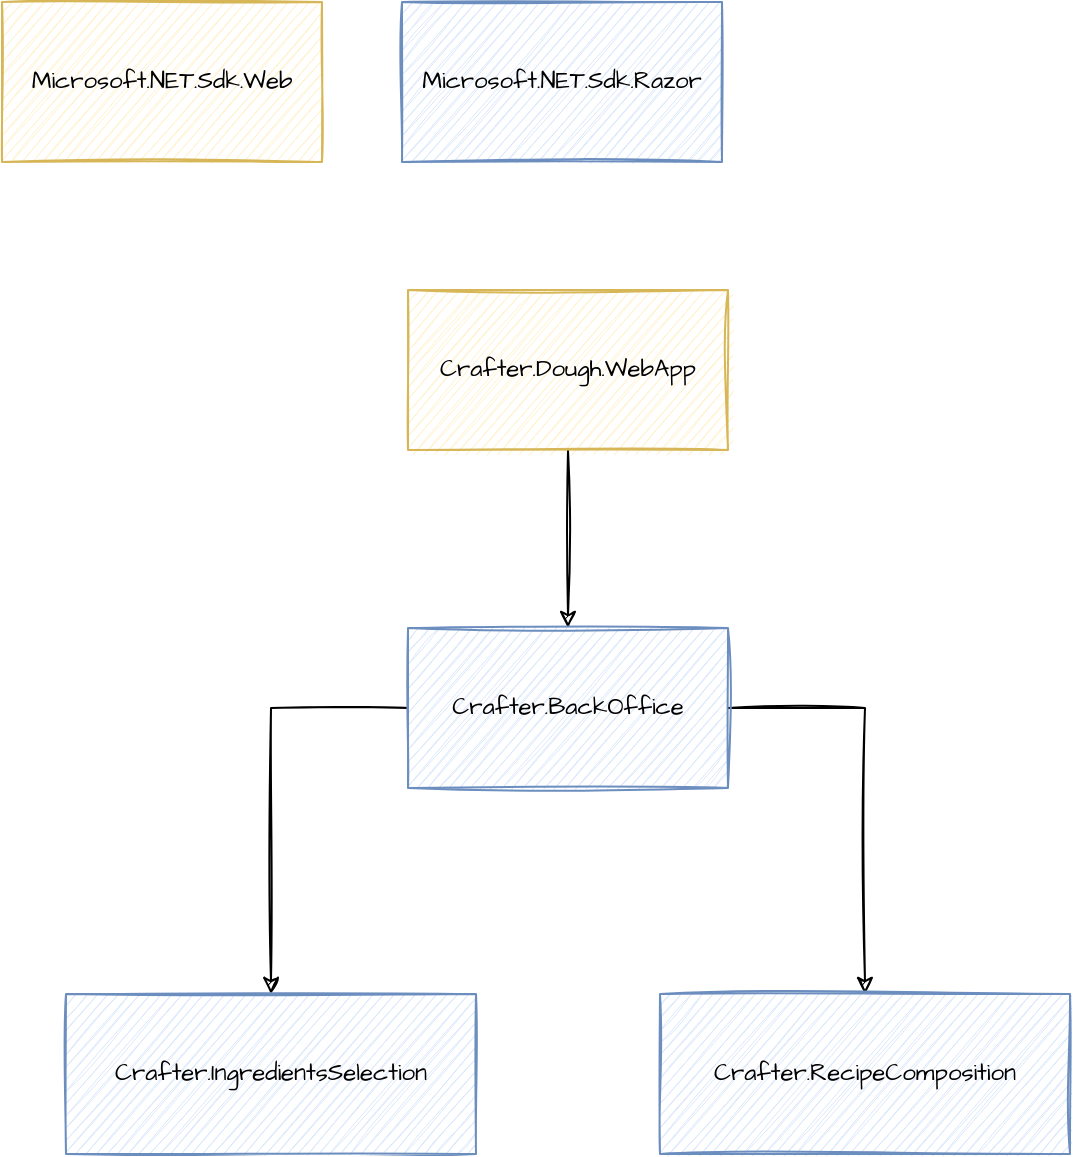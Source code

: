 <mxfile version="17.2.4" type="device" pages="2"><diagram id="psWvcgjcNdmrp0b4IXCs" name="linker"><mxGraphModel dx="1443" dy="772" grid="0" gridSize="10" guides="1" tooltips="1" connect="1" arrows="1" fold="1" page="0" pageScale="1" pageWidth="850" pageHeight="1100" math="0" shadow="0"><root><mxCell id="0"/><mxCell id="1" parent="0"/><mxCell id="Ipg5Xg3HR9tNLhsogd4H-1" style="edgeStyle=orthogonalEdgeStyle;rounded=0;orthogonalLoop=1;jettySize=auto;html=1;exitX=0.5;exitY=1;exitDx=0;exitDy=0;entryX=0.5;entryY=0;entryDx=0;entryDy=0;sketch=1;" parent="1" source="dbI0t7xs8SCvtLe5EpPf-1" target="dbI0t7xs8SCvtLe5EpPf-2" edge="1"><mxGeometry relative="1" as="geometry"/></mxCell><mxCell id="dbI0t7xs8SCvtLe5EpPf-1" value="Crafter.Dough.WebApp" style="rounded=0;whiteSpace=wrap;html=1;hachureGap=4;sketch=1;fontFamily=Architects Daughter;fontSource=https%3A%2F%2Ffonts.googleapis.com%2Fcss%3Ffamily%3DArchitects%2BDaughter;fillColor=#fff2cc;strokeColor=#d6b656;" parent="1" vertex="1"><mxGeometry x="87" y="161" width="160" height="80" as="geometry"/></mxCell><mxCell id="Ipg5Xg3HR9tNLhsogd4H-3" style="edgeStyle=orthogonalEdgeStyle;rounded=0;sketch=1;orthogonalLoop=1;jettySize=auto;html=1;exitX=0;exitY=0.5;exitDx=0;exitDy=0;" parent="1" source="dbI0t7xs8SCvtLe5EpPf-2" target="dbI0t7xs8SCvtLe5EpPf-3" edge="1"><mxGeometry relative="1" as="geometry"/></mxCell><mxCell id="Ipg5Xg3HR9tNLhsogd4H-4" style="edgeStyle=orthogonalEdgeStyle;rounded=0;sketch=1;orthogonalLoop=1;jettySize=auto;html=1;exitX=1;exitY=0.5;exitDx=0;exitDy=0;" parent="1" source="dbI0t7xs8SCvtLe5EpPf-2" target="dbI0t7xs8SCvtLe5EpPf-4" edge="1"><mxGeometry relative="1" as="geometry"/></mxCell><mxCell id="dbI0t7xs8SCvtLe5EpPf-2" value="Crafter.BackOffice" style="rounded=0;whiteSpace=wrap;html=1;hachureGap=4;sketch=1;fontFamily=Architects Daughter;fontSource=https%3A%2F%2Ffonts.googleapis.com%2Fcss%3Ffamily%3DArchitects%2BDaughter;fillColor=#dae8fc;strokeColor=#6c8ebf;glass=0;shadow=0;" parent="1" vertex="1"><mxGeometry x="87" y="330" width="160" height="80" as="geometry"/></mxCell><mxCell id="dbI0t7xs8SCvtLe5EpPf-3" value="Crafter.IngredientsSelection" style="rounded=0;whiteSpace=wrap;html=1;hachureGap=4;sketch=1;fontFamily=Architects Daughter;fontSource=https%3A%2F%2Ffonts.googleapis.com%2Fcss%3Ffamily%3DArchitects%2BDaughter;fillColor=#dae8fc;strokeColor=#6c8ebf;" parent="1" vertex="1"><mxGeometry x="-84" y="513" width="205" height="80" as="geometry"/></mxCell><mxCell id="dbI0t7xs8SCvtLe5EpPf-4" value="Crafter.RecipeComposition" style="rounded=0;whiteSpace=wrap;html=1;hachureGap=4;sketch=1;fontFamily=Architects Daughter;fontSource=https%3A%2F%2Ffonts.googleapis.com%2Fcss%3Ffamily%3DArchitects%2BDaughter;fillColor=#dae8fc;strokeColor=#6c8ebf;" parent="1" vertex="1"><mxGeometry x="213" y="513" width="205" height="80" as="geometry"/></mxCell><mxCell id="5PFZ1auO58U7dOS0DBPC-1" value="Microsoft.NET.Sdk.Razor" style="rounded=0;whiteSpace=wrap;html=1;hachureGap=4;sketch=1;fontFamily=Architects Daughter;fontSource=https%3A%2F%2Ffonts.googleapis.com%2Fcss%3Ffamily%3DArchitects%2BDaughter;fillColor=#dae8fc;strokeColor=#6c8ebf;glass=0;shadow=0;" vertex="1" parent="1"><mxGeometry x="84" y="17" width="160" height="80" as="geometry"/></mxCell><mxCell id="5PFZ1auO58U7dOS0DBPC-2" value="Microsoft.NET.Sdk.Web" style="rounded=0;whiteSpace=wrap;html=1;hachureGap=4;sketch=1;fontFamily=Architects Daughter;fontSource=https%3A%2F%2Ffonts.googleapis.com%2Fcss%3Ffamily%3DArchitects%2BDaughter;fillColor=#fff2cc;strokeColor=#d6b656;" vertex="1" parent="1"><mxGeometry x="-116" y="17" width="160" height="80" as="geometry"/></mxCell></root></mxGraphModel></diagram><diagram id="OZakn0x6Hv_ENZXlbbE5" name="routing"><mxGraphModel dx="1517" dy="827" grid="1" gridSize="10" guides="1" tooltips="1" connect="1" arrows="1" fold="1" page="0" pageScale="1" pageWidth="850" pageHeight="1100" math="0" shadow="0"><root><mxCell id="0"/><mxCell id="1" parent="0"/><mxCell id="FyFyQuz289O-HnbFIijT-1" value="Controller" style="rounded=0;whiteSpace=wrap;html=1;sketch=1;fillColor=#dae8fc;strokeColor=#6c8ebf;fontFamily=Architects Daughter;fontSource=https%3A%2F%2Ffonts.googleapis.com%2Fcss%3Ffamily%3DArchitects%2BDaughter;" vertex="1" parent="1"><mxGeometry x="-47" y="22" width="120" height="60" as="geometry"/></mxCell><mxCell id="FyFyQuz289O-HnbFIijT-2" value="Page" style="rounded=0;whiteSpace=wrap;html=1;sketch=1;fillColor=#ffe6cc;strokeColor=#d79b00;fontFamily=Architects Daughter;fontSource=https%3A%2F%2Ffonts.googleapis.com%2Fcss%3Ffamily%3DArchitects%2BDaughter;" vertex="1" parent="1"><mxGeometry x="123" y="22" width="120" height="60" as="geometry"/></mxCell><mxCell id="FyFyQuz289O-HnbFIijT-3" value="Router" style="rounded=0;whiteSpace=wrap;html=1;sketch=1;fillColor=#f8cecc;strokeColor=#b85450;fontFamily=Architects Daughter;fontSource=https%3A%2F%2Ffonts.googleapis.com%2Fcss%3Ffamily%3DArchitects%2BDaughter;" vertex="1" parent="1"><mxGeometry x="293" y="22" width="120" height="60" as="geometry"/></mxCell><mxCell id="FyFyQuz289O-HnbFIijT-4" value="Component" style="rounded=0;whiteSpace=wrap;html=1;sketch=1;fillColor=#d5e8d4;strokeColor=#82b366;fontFamily=Architects Daughter;fontSource=https%3A%2F%2Ffonts.googleapis.com%2Fcss%3Ffamily%3DArchitects%2BDaughter;" vertex="1" parent="1"><mxGeometry x="463" y="22" width="120" height="60" as="geometry"/></mxCell><mxCell id="FyFyQuz289O-HnbFIijT-6" value="Crafter.Dough.WebApp" style="rounded=0;whiteSpace=wrap;html=1;sketch=1;fontFamily=Architects Daughter;fontSource=https%3A%2F%2Ffonts.googleapis.com%2Fcss%3Ffamily%3DArchitects%2BDaughter;fillColor=none;labelPosition=center;verticalLabelPosition=top;align=left;verticalAlign=bottom;dashed=1;" vertex="1" parent="1"><mxGeometry x="11" y="166" width="325" height="180" as="geometry"/></mxCell><mxCell id="FyFyQuz289O-HnbFIijT-5" value="Home" style="rounded=0;whiteSpace=wrap;html=1;sketch=1;fillColor=#dae8fc;strokeColor=#6c8ebf;fontFamily=Architects Daughter;fontSource=https%3A%2F%2Ffonts.googleapis.com%2Fcss%3Ffamily%3DArchitects%2BDaughter;" vertex="1" parent="1"><mxGeometry x="36" y="186" width="120" height="60" as="geometry"/></mxCell><mxCell id="FyFyQuz289O-HnbFIijT-33" style="edgeStyle=orthogonalEdgeStyle;rounded=0;sketch=1;orthogonalLoop=1;jettySize=auto;html=1;exitX=1;exitY=0.5;exitDx=0;exitDy=0;entryX=0;entryY=0.25;entryDx=0;entryDy=0;fontFamily=Architects Daughter;fontSource=https%3A%2F%2Ffonts.googleapis.com%2Fcss%3Ffamily%3DArchitects%2BDaughter;jumpStyle=arc;" edge="1" parent="1" source="FyFyQuz289O-HnbFIijT-8" target="FyFyQuz289O-HnbFIijT-26"><mxGeometry relative="1" as="geometry"/></mxCell><mxCell id="FyFyQuz289O-HnbFIijT-8" value="IngriedentsSelection" style="rounded=0;whiteSpace=wrap;html=1;sketch=1;fillColor=#dae8fc;strokeColor=#6c8ebf;fontFamily=Architects Daughter;fontSource=https%3A%2F%2Ffonts.googleapis.com%2Fcss%3Ffamily%3DArchitects%2BDaughter;" vertex="1" parent="1"><mxGeometry x="186" y="186" width="120" height="60" as="geometry"/></mxCell><mxCell id="FyFyQuz289O-HnbFIijT-10" value="Crafter.BackOffice" style="rounded=0;whiteSpace=wrap;html=1;sketch=1;fontFamily=Architects Daughter;fontSource=https%3A%2F%2Ffonts.googleapis.com%2Fcss%3Ffamily%3DArchitects%2BDaughter;fillColor=none;labelPosition=center;verticalLabelPosition=top;align=left;verticalAlign=bottom;dashed=1;" vertex="1" parent="1"><mxGeometry x="-90" y="460" width="480" height="100" as="geometry"/></mxCell><mxCell id="FyFyQuz289O-HnbFIijT-22" style="edgeStyle=orthogonalEdgeStyle;rounded=0;sketch=1;orthogonalLoop=1;jettySize=auto;html=1;exitX=0;exitY=0.5;exitDx=0;exitDy=0;entryX=1;entryY=0.5;entryDx=0;entryDy=0;fontFamily=Architects Daughter;fontSource=https%3A%2F%2Ffonts.googleapis.com%2Fcss%3Ffamily%3DArchitects%2BDaughter;" edge="1" parent="1" source="FyFyQuz289O-HnbFIijT-11" target="FyFyQuz289O-HnbFIijT-14"><mxGeometry relative="1" as="geometry"/></mxCell><mxCell id="FyFyQuz289O-HnbFIijT-11" value="Home" style="rounded=0;whiteSpace=wrap;html=1;sketch=1;fillColor=#dae8fc;strokeColor=#6c8ebf;fontFamily=Architects Daughter;fontSource=https%3A%2F%2Ffonts.googleapis.com%2Fcss%3Ffamily%3DArchitects%2BDaughter;" vertex="1" parent="1"><mxGeometry x="254" y="480" width="120" height="60" as="geometry"/></mxCell><mxCell id="FyFyQuz289O-HnbFIijT-34" style="edgeStyle=orthogonalEdgeStyle;rounded=0;sketch=1;orthogonalLoop=1;jettySize=auto;html=1;exitX=0.25;exitY=1;exitDx=0;exitDy=0;entryX=0;entryY=0.5;entryDx=0;entryDy=0;fontFamily=Architects Daughter;fontSource=https%3A%2F%2Ffonts.googleapis.com%2Fcss%3Ffamily%3DArchitects%2BDaughter;jumpStyle=arc;" edge="1" parent="1" source="FyFyQuz289O-HnbFIijT-14" target="FyFyQuz289O-HnbFIijT-31"><mxGeometry relative="1" as="geometry"/></mxCell><mxCell id="FyFyQuz289O-HnbFIijT-35" style="edgeStyle=orthogonalEdgeStyle;rounded=0;sketch=1;orthogonalLoop=1;jettySize=auto;html=1;exitX=0.75;exitY=1;exitDx=0;exitDy=0;entryX=0.5;entryY=1;entryDx=0;entryDy=0;fontFamily=Architects Daughter;fontSource=https%3A%2F%2Ffonts.googleapis.com%2Fcss%3Ffamily%3DArchitects%2BDaughter;jumpStyle=arc;" edge="1" parent="1" source="FyFyQuz289O-HnbFIijT-14" target="FyFyQuz289O-HnbFIijT-30"><mxGeometry relative="1" as="geometry"><Array as="points"><mxPoint x="184" y="600"/><mxPoint x="556" y="600"/></Array></mxGeometry></mxCell><mxCell id="FyFyQuz289O-HnbFIijT-47" style="edgeStyle=orthogonalEdgeStyle;rounded=0;sketch=1;orthogonalLoop=1;jettySize=auto;html=1;exitX=0;exitY=0.5;exitDx=0;exitDy=0;entryX=1;entryY=0.5;entryDx=0;entryDy=0;fontFamily=Architects Daughter;fontSource=https%3A%2F%2Ffonts.googleapis.com%2Fcss%3Ffamily%3DArchitects%2BDaughter;" edge="1" parent="1" source="FyFyQuz289O-HnbFIijT-14" target="FyFyQuz289O-HnbFIijT-46"><mxGeometry relative="1" as="geometry"/></mxCell><mxCell id="6lCpwstfHvPilBtX03vd-3" style="edgeStyle=orthogonalEdgeStyle;rounded=0;sketch=1;jumpStyle=arc;orthogonalLoop=1;jettySize=auto;html=1;exitX=0.5;exitY=1;exitDx=0;exitDy=0;entryX=0.5;entryY=1;entryDx=0;entryDy=0;dashed=1;dashPattern=1 4;labelBackgroundColor=none;fontFamily=Architects Daughter;fontSource=https%3A%2F%2Ffonts.googleapis.com%2Fcss%3Ffamily%3DArchitects%2BDaughter;fontSize=12;fontColor=#FF0000;strokeColor=default;" edge="1" parent="1" source="FyFyQuz289O-HnbFIijT-14" target="FyFyQuz289O-HnbFIijT-25"><mxGeometry relative="1" as="geometry"/></mxCell><mxCell id="6lCpwstfHvPilBtX03vd-4" style="edgeStyle=orthogonalEdgeStyle;rounded=0;sketch=1;jumpStyle=arc;orthogonalLoop=1;jettySize=auto;html=1;exitX=0.5;exitY=0;exitDx=0;exitDy=0;entryX=0;entryY=0.5;entryDx=0;entryDy=0;dashed=1;dashPattern=1 4;labelBackgroundColor=none;fontFamily=Architects Daughter;fontSource=https%3A%2F%2Ffonts.googleapis.com%2Fcss%3Ffamily%3DArchitects%2BDaughter;fontSize=12;fontColor=#FF0000;strokeColor=default;" edge="1" parent="1" source="FyFyQuz289O-HnbFIijT-14" target="FyFyQuz289O-HnbFIijT-23"><mxGeometry relative="1" as="geometry"/></mxCell><mxCell id="FyFyQuz289O-HnbFIijT-14" value="App" style="rounded=0;whiteSpace=wrap;html=1;sketch=1;fillColor=#f8cecc;strokeColor=#b85450;fontFamily=Architects Daughter;fontSource=https%3A%2F%2Ffonts.googleapis.com%2Fcss%3Ffamily%3DArchitects%2BDaughter;" vertex="1" parent="1"><mxGeometry x="94" y="480" width="120" height="60" as="geometry"/></mxCell><mxCell id="FyFyQuz289O-HnbFIijT-18" value="Area" style="rounded=0;whiteSpace=wrap;html=1;sketch=1;fillColor=#e1d5e7;strokeColor=#9673a6;fontFamily=Architects Daughter;fontSource=https%3A%2F%2Ffonts.googleapis.com%2Fcss%3Ffamily%3DArchitects%2BDaughter;" vertex="1" parent="1"><mxGeometry x="633" y="22" width="120" height="60" as="geometry"/></mxCell><mxCell id="FyFyQuz289O-HnbFIijT-21" style="edgeStyle=orthogonalEdgeStyle;rounded=0;sketch=1;orthogonalLoop=1;jettySize=auto;html=1;exitX=0.5;exitY=1;exitDx=0;exitDy=0;fontFamily=Architects Daughter;fontSource=https%3A%2F%2Ffonts.googleapis.com%2Fcss%3Ffamily%3DArchitects%2BDaughter;jumpStyle=arc;" edge="1" parent="1" source="FyFyQuz289O-HnbFIijT-19" target="FyFyQuz289O-HnbFIijT-11"><mxGeometry relative="1" as="geometry"/></mxCell><mxCell id="FyFyQuz289O-HnbFIijT-19" value="BackOffice" style="rounded=0;whiteSpace=wrap;html=1;sketch=1;fillColor=#e1d5e7;strokeColor=#9673a6;fontFamily=Architects Daughter;fontSource=https%3A%2F%2Ffonts.googleapis.com%2Fcss%3Ffamily%3DArchitects%2BDaughter;" vertex="1" parent="1"><mxGeometry x="116" y="266" width="120" height="60" as="geometry"/></mxCell><mxCell id="FyFyQuz289O-HnbFIijT-23" value="Crafter.IngredientsSelection" style="rounded=0;whiteSpace=wrap;html=1;sketch=1;fontFamily=Architects Daughter;fontSource=https%3A%2F%2Ffonts.googleapis.com%2Fcss%3Ffamily%3DArchitects%2BDaughter;fillColor=none;labelPosition=center;verticalLabelPosition=top;align=left;verticalAlign=bottom;dashed=1;" vertex="1" parent="1"><mxGeometry x="476" y="280" width="484" height="200" as="geometry"/></mxCell><mxCell id="FyFyQuz289O-HnbFIijT-25" value="Crafter.RecipeComposer" style="rounded=0;whiteSpace=wrap;html=1;sketch=1;fontFamily=Architects Daughter;fontSource=https%3A%2F%2Ffonts.googleapis.com%2Fcss%3Ffamily%3DArchitects%2BDaughter;fillColor=none;labelPosition=center;verticalLabelPosition=top;align=left;verticalAlign=bottom;dashed=1;" vertex="1" parent="1"><mxGeometry x="346" y="650" width="314" height="100" as="geometry"/></mxCell><mxCell id="FyFyQuz289O-HnbFIijT-38" style="edgeStyle=orthogonalEdgeStyle;rounded=0;sketch=1;orthogonalLoop=1;jettySize=auto;html=1;exitX=1;exitY=0.5;exitDx=0;exitDy=0;entryX=0;entryY=0.5;entryDx=0;entryDy=0;fontFamily=Architects Daughter;fontSource=https%3A%2F%2Ffonts.googleapis.com%2Fcss%3Ffamily%3DArchitects%2BDaughter;" edge="1" parent="1" source="FyFyQuz289O-HnbFIijT-26" target="FyFyQuz289O-HnbFIijT-36"><mxGeometry relative="1" as="geometry"/></mxCell><mxCell id="FyFyQuz289O-HnbFIijT-26" value="App" style="rounded=0;whiteSpace=wrap;html=1;sketch=1;fillColor=#f8cecc;strokeColor=#b85450;fontFamily=Architects Daughter;fontSource=https%3A%2F%2Ffonts.googleapis.com%2Fcss%3Ffamily%3DArchitects%2BDaughter;" vertex="1" parent="1"><mxGeometry x="496" y="300" width="120" height="60" as="geometry"/></mxCell><mxCell id="FyFyQuz289O-HnbFIijT-30" value="BackOffice/Index" style="rounded=0;whiteSpace=wrap;html=1;sketch=1;fillColor=#ffe6cc;strokeColor=#d79b00;fontFamily=Architects Daughter;fontSource=https%3A%2F%2Ffonts.googleapis.com%2Fcss%3Ffamily%3DArchitects%2BDaughter;" vertex="1" parent="1"><mxGeometry x="496" y="390" width="120" height="60" as="geometry"/></mxCell><mxCell id="FyFyQuz289O-HnbFIijT-31" value="BackOffice/Index" style="rounded=0;whiteSpace=wrap;html=1;sketch=1;fillColor=#ffe6cc;strokeColor=#d79b00;fontFamily=Architects Daughter;fontSource=https%3A%2F%2Ffonts.googleapis.com%2Fcss%3Ffamily%3DArchitects%2BDaughter;" vertex="1" parent="1"><mxGeometry x="364" y="670" width="120" height="60" as="geometry"/></mxCell><mxCell id="FyFyQuz289O-HnbFIijT-42" style="edgeStyle=orthogonalEdgeStyle;rounded=0;sketch=1;orthogonalLoop=1;jettySize=auto;html=1;exitX=0.5;exitY=1;exitDx=0;exitDy=0;entryX=0.5;entryY=0;entryDx=0;entryDy=0;fontFamily=Architects Daughter;fontSource=https%3A%2F%2Ffonts.googleapis.com%2Fcss%3Ffamily%3DArchitects%2BDaughter;" edge="1" parent="1" source="FyFyQuz289O-HnbFIijT-36" target="FyFyQuz289O-HnbFIijT-41"><mxGeometry relative="1" as="geometry"/></mxCell><mxCell id="FyFyQuz289O-HnbFIijT-45" style="edgeStyle=orthogonalEdgeStyle;rounded=0;sketch=1;orthogonalLoop=1;jettySize=auto;html=1;exitX=1;exitY=0.5;exitDx=0;exitDy=0;entryX=0;entryY=0.5;entryDx=0;entryDy=0;fontFamily=Architects Daughter;fontSource=https%3A%2F%2Ffonts.googleapis.com%2Fcss%3Ffamily%3DArchitects%2BDaughter;" edge="1" parent="1" source="FyFyQuz289O-HnbFIijT-36" target="FyFyQuz289O-HnbFIijT-44"><mxGeometry relative="1" as="geometry"/></mxCell><mxCell id="FyFyQuz289O-HnbFIijT-36" value="Index" style="rounded=0;whiteSpace=wrap;html=1;sketch=1;fillColor=#ffe6cc;strokeColor=#d79b00;fontFamily=Architects Daughter;fontSource=https%3A%2F%2Ffonts.googleapis.com%2Fcss%3Ffamily%3DArchitects%2BDaughter;" vertex="1" parent="1"><mxGeometry x="661" y="300" width="120" height="60" as="geometry"/></mxCell><mxCell id="FyFyQuz289O-HnbFIijT-40" value="Index" style="rounded=0;whiteSpace=wrap;html=1;sketch=1;fillColor=#ffe6cc;strokeColor=#d79b00;fontFamily=Architects Daughter;fontSource=https%3A%2F%2Ffonts.googleapis.com%2Fcss%3Ffamily%3DArchitects%2BDaughter;" vertex="1" parent="1"><mxGeometry x="520" y="670" width="120" height="60" as="geometry"/></mxCell><mxCell id="FyFyQuz289O-HnbFIijT-41" value="Ingredients" style="rounded=0;whiteSpace=wrap;html=1;sketch=1;fillColor=#d5e8d4;strokeColor=#82b366;fontFamily=Architects Daughter;fontSource=https%3A%2F%2Ffonts.googleapis.com%2Fcss%3Ffamily%3DArchitects%2BDaughter;" vertex="1" parent="1"><mxGeometry x="661" y="390" width="120" height="60" as="geometry"/></mxCell><mxCell id="6lCpwstfHvPilBtX03vd-1" value="X" style="edgeStyle=orthogonalEdgeStyle;rounded=0;sketch=1;orthogonalLoop=1;jettySize=auto;html=1;exitX=0.5;exitY=1;exitDx=0;exitDy=0;entryX=1;entryY=0.5;entryDx=0;entryDy=0;fontFamily=Architects Daughter;fontSource=https%3A%2F%2Ffonts.googleapis.com%2Fcss%3Ffamily%3DArchitects%2BDaughter;fontSize=50;labelBackgroundColor=none;fontColor=#FF0000;jumpStyle=arc;" edge="1" parent="1"><mxGeometry relative="1" as="geometry"><mxPoint x="880" y="359" as="sourcePoint"/><mxPoint x="640" y="699" as="targetPoint"/><Array as="points"><mxPoint x="880" y="699"/></Array></mxGeometry></mxCell><mxCell id="FyFyQuz289O-HnbFIijT-44" value="IngredientsQuantity" style="rounded=0;whiteSpace=wrap;html=1;sketch=1;fillColor=#ffe6cc;strokeColor=#d79b00;fontFamily=Architects Daughter;fontSource=https%3A%2F%2Ffonts.googleapis.com%2Fcss%3Ffamily%3DArchitects%2BDaughter;" vertex="1" parent="1"><mxGeometry x="820" y="300" width="120" height="60" as="geometry"/></mxCell><mxCell id="FyFyQuz289O-HnbFIijT-46" value="Index" style="rounded=0;whiteSpace=wrap;html=1;sketch=1;fillColor=#ffe6cc;strokeColor=#d79b00;fontFamily=Architects Daughter;fontSource=https%3A%2F%2Ffonts.googleapis.com%2Fcss%3Ffamily%3DArchitects%2BDaughter;" vertex="1" parent="1"><mxGeometry x="-70" y="480" width="120" height="60" as="geometry"/></mxCell><mxCell id="6lCpwstfHvPilBtX03vd-7" value="Assembly refernce" style="endArrow=classic;html=1;rounded=0;dashed=1;dashPattern=1 4;labelBackgroundColor=none;sketch=1;fontFamily=Architects Daughter;fontSource=https%3A%2F%2Ffonts.googleapis.com%2Fcss%3Ffamily%3DArchitects%2BDaughter;fontSize=12;fontColor=#000000;strokeColor=default;jumpStyle=arc;labelPosition=center;verticalLabelPosition=top;align=center;verticalAlign=bottom;" edge="1" parent="1"><mxGeometry width="50" height="50" relative="1" as="geometry"><mxPoint x="810" y="51.29" as="sourcePoint"/><mxPoint x="969" y="51.29" as="targetPoint"/></mxGeometry></mxCell><mxCell id="6lCpwstfHvPilBtX03vd-8" value="Navigation reference" style="endArrow=classic;html=1;rounded=0;labelBackgroundColor=none;sketch=1;fontFamily=Architects Daughter;fontSource=https%3A%2F%2Ffonts.googleapis.com%2Fcss%3Ffamily%3DArchitects%2BDaughter;fontSize=12;fontColor=#000000;strokeColor=default;jumpStyle=arc;labelPosition=center;verticalLabelPosition=top;align=center;verticalAlign=bottom;" edge="1" parent="1"><mxGeometry width="50" height="50" relative="1" as="geometry"><mxPoint x="1020" y="51.29" as="sourcePoint"/><mxPoint x="1179" y="51.29" as="targetPoint"/></mxGeometry></mxCell></root></mxGraphModel></diagram></mxfile>